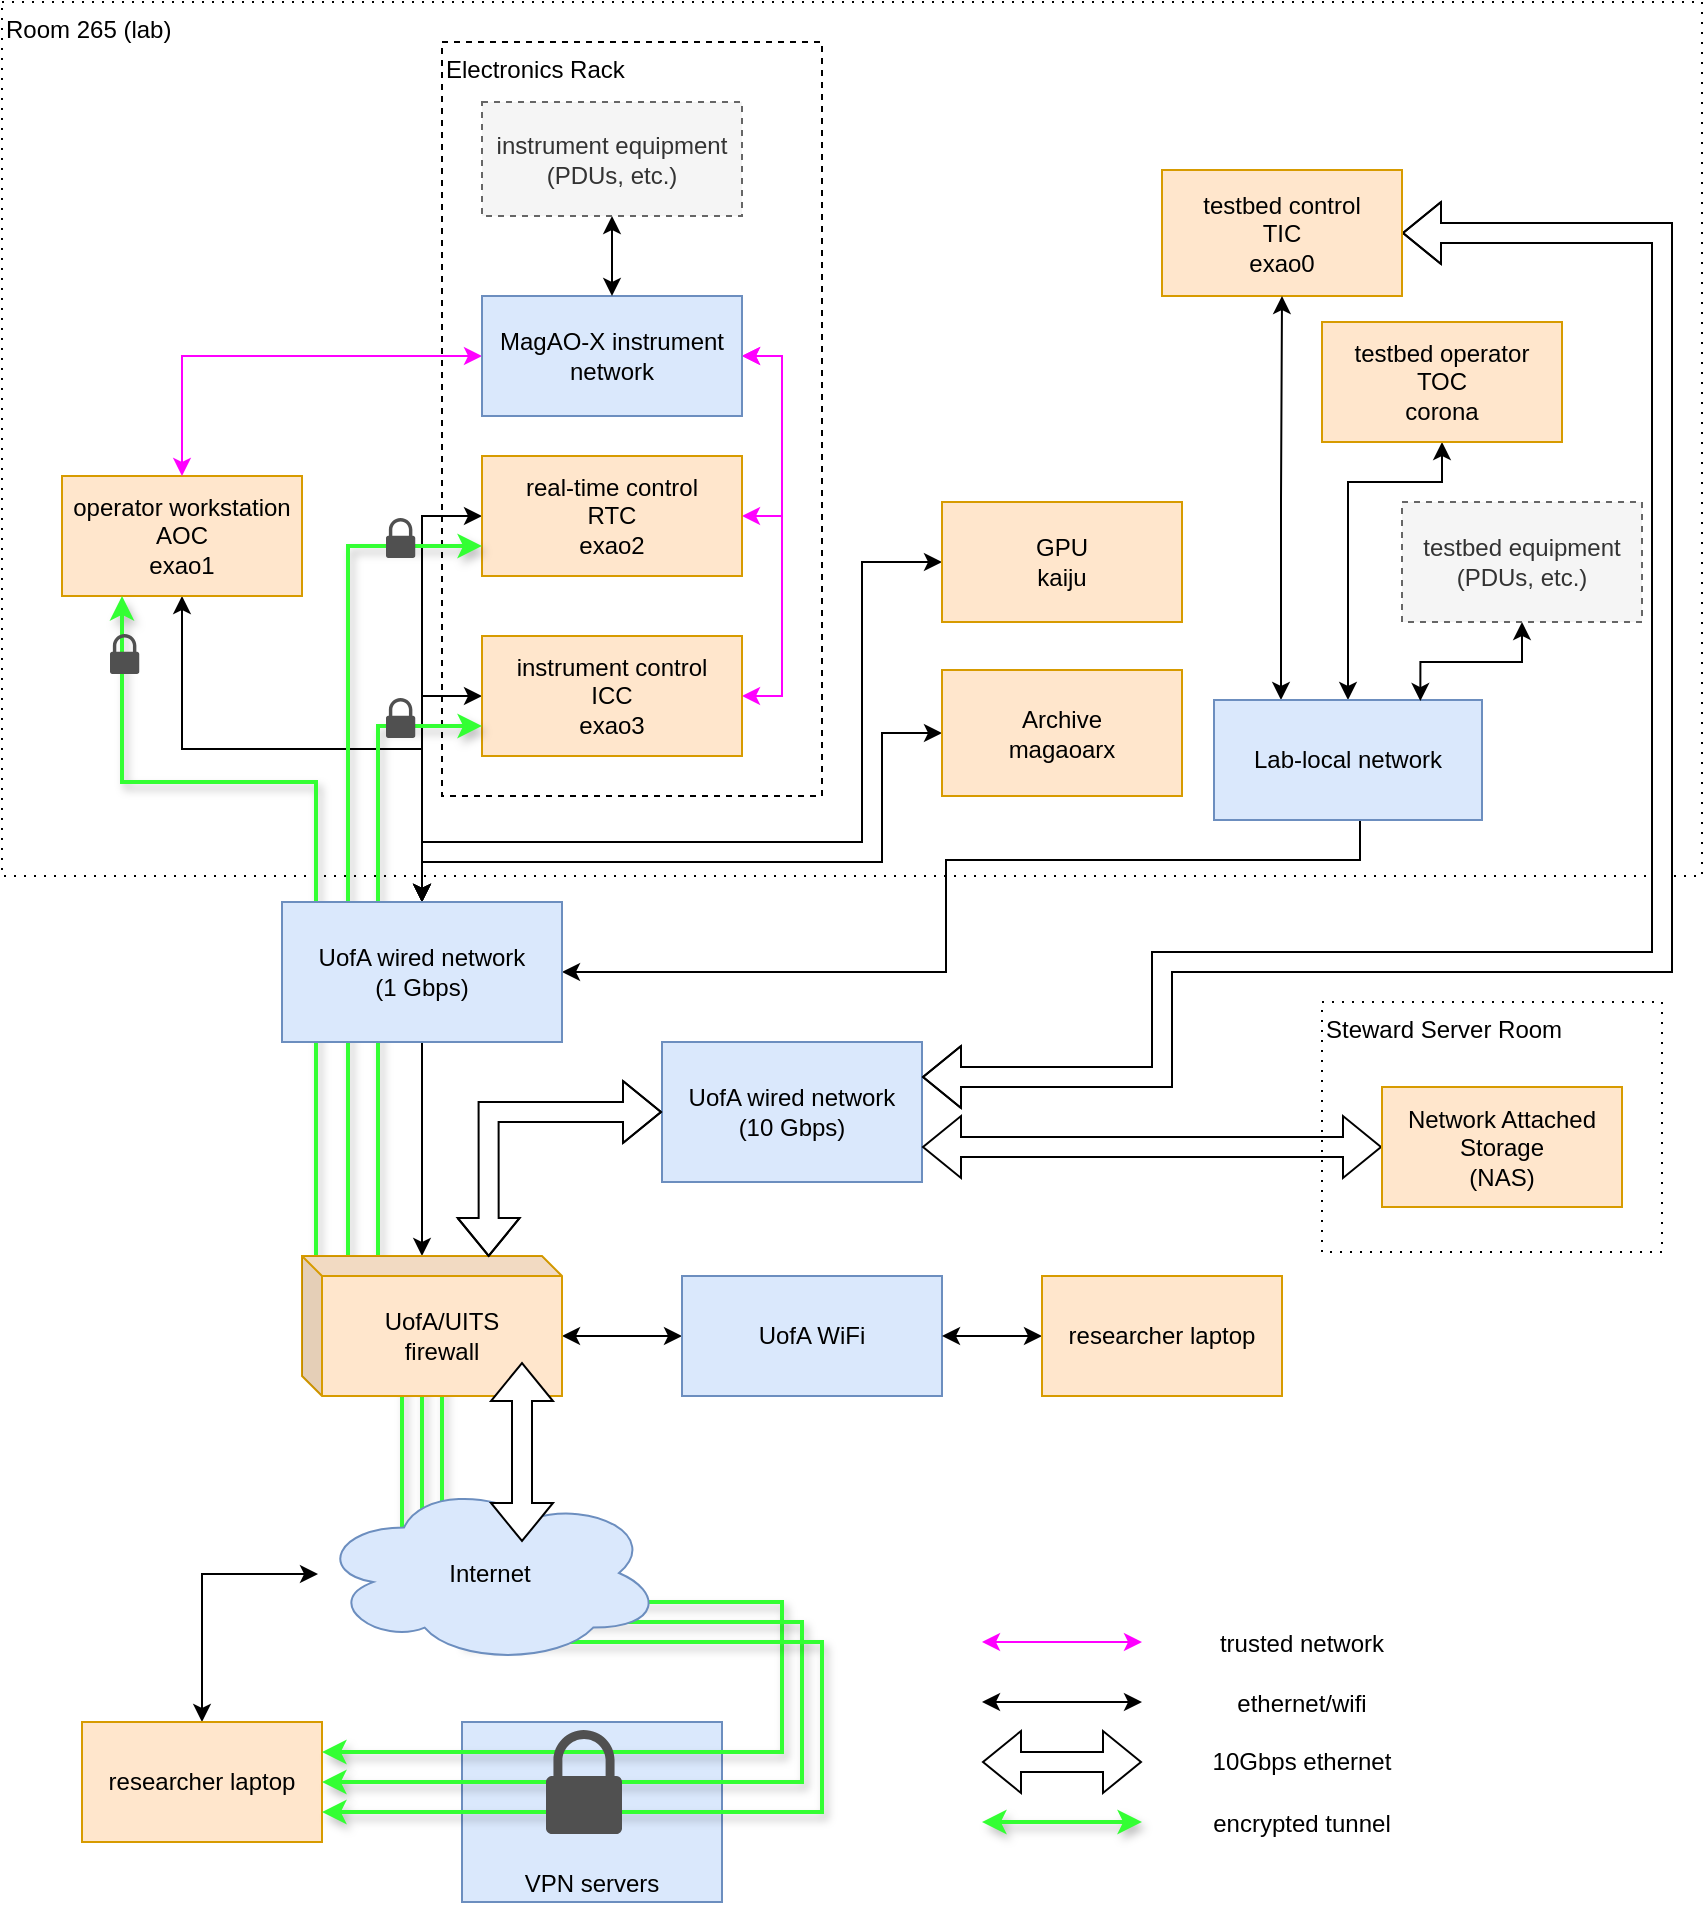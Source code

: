 <mxfile version="21.6.6" type="dropbox">
  <diagram name="Page-1" id="mkAPXSH0K4V1NmXlGoPF">
    <mxGraphModel dx="1314" dy="819" grid="1" gridSize="10" guides="1" tooltips="1" connect="1" arrows="1" fold="1" page="1" pageScale="1" pageWidth="850" pageHeight="1100" math="0" shadow="0">
      <root>
        <mxCell id="0" />
        <mxCell id="1" parent="0" />
        <mxCell id="75fUI03RNpnLS7jkSlaE-75" value="VPN servers" style="rounded=0;whiteSpace=wrap;html=1;fillColor=#dae8fc;strokeColor=#6c8ebf;verticalAlign=bottom;" parent="1" vertex="1">
          <mxGeometry x="230" y="860" width="130" height="90" as="geometry" />
        </mxCell>
        <mxCell id="75fUI03RNpnLS7jkSlaE-55" value="Steward Server Room" style="rounded=0;whiteSpace=wrap;html=1;fillColor=none;align=left;verticalAlign=top;dashed=1;dashPattern=1 4;" parent="1" vertex="1">
          <mxGeometry x="660" y="500" width="170" height="125" as="geometry" />
        </mxCell>
        <mxCell id="75fUI03RNpnLS7jkSlaE-30" value="Room 265 (lab)" style="rounded=0;whiteSpace=wrap;html=1;fillColor=none;align=left;verticalAlign=top;dashed=1;dashPattern=1 4;" parent="1" vertex="1">
          <mxGeometry width="850" height="437" as="geometry" />
        </mxCell>
        <mxCell id="75fUI03RNpnLS7jkSlaE-4" value="Electronics Rack" style="rounded=0;whiteSpace=wrap;html=1;fillColor=none;align=left;verticalAlign=top;dashed=1;" parent="1" vertex="1">
          <mxGeometry x="220" y="20" width="190" height="377" as="geometry" />
        </mxCell>
        <mxCell id="75fUI03RNpnLS7jkSlaE-70" style="edgeStyle=orthogonalEdgeStyle;rounded=0;orthogonalLoop=1;jettySize=auto;html=1;exitX=0.5;exitY=1;exitDx=0;exitDy=0;entryX=0.5;entryY=0;entryDx=0;entryDy=0;startArrow=classic;startFill=1;" parent="1" source="75fUI03RNpnLS7jkSlaE-1" target="75fUI03RNpnLS7jkSlaE-56" edge="1">
          <mxGeometry relative="1" as="geometry" />
        </mxCell>
        <mxCell id="75fUI03RNpnLS7jkSlaE-1" value="operator workstation&lt;br&gt;&lt;div&gt;AOC&lt;/div&gt;&lt;div&gt;exao1&lt;br&gt;&lt;/div&gt;" style="rounded=0;whiteSpace=wrap;html=1;fillColor=#ffe6cc;strokeColor=#d79b00;" parent="1" vertex="1">
          <mxGeometry x="30" y="237" width="120" height="60" as="geometry" />
        </mxCell>
        <mxCell id="75fUI03RNpnLS7jkSlaE-39" style="edgeStyle=orthogonalEdgeStyle;rounded=0;orthogonalLoop=1;jettySize=auto;html=1;exitX=1;exitY=0.5;exitDx=0;exitDy=0;strokeColor=#FF00FF;startArrow=classic;startFill=1;" parent="1" source="75fUI03RNpnLS7jkSlaE-2" edge="1">
          <mxGeometry relative="1" as="geometry">
            <mxPoint x="370" y="177" as="targetPoint" />
            <Array as="points">
              <mxPoint x="390" y="347" />
              <mxPoint x="390" y="177" />
            </Array>
          </mxGeometry>
        </mxCell>
        <mxCell id="75fUI03RNpnLS7jkSlaE-88" style="edgeStyle=orthogonalEdgeStyle;rounded=0;orthogonalLoop=1;jettySize=auto;html=1;exitX=0;exitY=0.5;exitDx=0;exitDy=0;entryX=0.5;entryY=0;entryDx=0;entryDy=0;startArrow=classic;startFill=1;" parent="1" source="75fUI03RNpnLS7jkSlaE-2" target="75fUI03RNpnLS7jkSlaE-56" edge="1">
          <mxGeometry relative="1" as="geometry" />
        </mxCell>
        <mxCell id="75fUI03RNpnLS7jkSlaE-2" value="&lt;div&gt;instrument control&lt;/div&gt;&lt;div&gt;ICC&lt;/div&gt;&lt;div&gt;exao3&lt;br&gt;&lt;/div&gt;" style="rounded=0;whiteSpace=wrap;html=1;fillColor=#ffe6cc;strokeColor=#d79b00;" parent="1" vertex="1">
          <mxGeometry x="240" y="317" width="130" height="60" as="geometry" />
        </mxCell>
        <mxCell id="75fUI03RNpnLS7jkSlaE-38" style="edgeStyle=orthogonalEdgeStyle;rounded=0;orthogonalLoop=1;jettySize=auto;html=1;exitX=1;exitY=0.5;exitDx=0;exitDy=0;entryX=1;entryY=0.5;entryDx=0;entryDy=0;strokeColor=#FF00FF;startArrow=classic;startFill=1;" parent="1" source="75fUI03RNpnLS7jkSlaE-3" target="75fUI03RNpnLS7jkSlaE-14" edge="1">
          <mxGeometry relative="1" as="geometry" />
        </mxCell>
        <mxCell id="75fUI03RNpnLS7jkSlaE-71" style="edgeStyle=orthogonalEdgeStyle;rounded=0;orthogonalLoop=1;jettySize=auto;html=1;exitX=0;exitY=0.5;exitDx=0;exitDy=0;entryX=0.5;entryY=0;entryDx=0;entryDy=0;startArrow=classic;startFill=1;" parent="1" source="75fUI03RNpnLS7jkSlaE-3" target="75fUI03RNpnLS7jkSlaE-56" edge="1">
          <mxGeometry relative="1" as="geometry">
            <Array as="points">
              <mxPoint x="210" y="257" />
            </Array>
          </mxGeometry>
        </mxCell>
        <mxCell id="75fUI03RNpnLS7jkSlaE-3" value="&lt;div&gt;real-time control&lt;/div&gt;&lt;div&gt;RTC&lt;/div&gt;&lt;div&gt;exao2&lt;br&gt;&lt;/div&gt;" style="rounded=0;whiteSpace=wrap;html=1;fillColor=#ffe6cc;strokeColor=#d79b00;" parent="1" vertex="1">
          <mxGeometry x="240" y="227" width="130" height="60" as="geometry" />
        </mxCell>
        <mxCell id="75fUI03RNpnLS7jkSlaE-9" value="&lt;div&gt;UofA wired network&lt;/div&gt;&lt;div&gt;(10 Gbps)&lt;br&gt;&lt;/div&gt;" style="rounded=0;whiteSpace=wrap;html=1;fillColor=#dae8fc;strokeColor=#6c8ebf;" parent="1" vertex="1">
          <mxGeometry x="330" y="520" width="130" height="70" as="geometry" />
        </mxCell>
        <mxCell id="75fUI03RNpnLS7jkSlaE-37" style="edgeStyle=orthogonalEdgeStyle;rounded=0;orthogonalLoop=1;jettySize=auto;html=1;exitX=0;exitY=0.5;exitDx=0;exitDy=0;entryX=0.5;entryY=0;entryDx=0;entryDy=0;startArrow=classic;startFill=1;strokeColor=#FF00FF;" parent="1" source="75fUI03RNpnLS7jkSlaE-14" target="75fUI03RNpnLS7jkSlaE-1" edge="1">
          <mxGeometry relative="1" as="geometry">
            <Array as="points">
              <mxPoint x="90" y="177" />
            </Array>
          </mxGeometry>
        </mxCell>
        <mxCell id="75fUI03RNpnLS7jkSlaE-14" value="MagAO-X instrument network" style="rounded=0;whiteSpace=wrap;html=1;fillColor=#dae8fc;strokeColor=#6c8ebf;" parent="1" vertex="1">
          <mxGeometry x="240" y="147" width="130" height="60" as="geometry" />
        </mxCell>
        <mxCell id="75fUI03RNpnLS7jkSlaE-27" style="edgeStyle=orthogonalEdgeStyle;rounded=0;orthogonalLoop=1;jettySize=auto;html=1;exitX=0;exitY=0.5;exitDx=0;exitDy=0;entryX=0;entryY=0;entryDx=130;entryDy=40;entryPerimeter=0;startArrow=classic;startFill=1;" parent="1" source="75fUI03RNpnLS7jkSlaE-23" target="75fUI03RNpnLS7jkSlaE-6" edge="1">
          <mxGeometry relative="1" as="geometry" />
        </mxCell>
        <mxCell id="75fUI03RNpnLS7jkSlaE-23" value="UofA WiFi" style="rounded=0;whiteSpace=wrap;html=1;fillColor=#dae8fc;strokeColor=#6c8ebf;" parent="1" vertex="1">
          <mxGeometry x="340" y="637" width="130" height="60" as="geometry" />
        </mxCell>
        <mxCell id="75fUI03RNpnLS7jkSlaE-25" style="edgeStyle=orthogonalEdgeStyle;rounded=0;orthogonalLoop=1;jettySize=auto;html=1;exitX=0;exitY=0.5;exitDx=0;exitDy=0;entryX=1;entryY=0.5;entryDx=0;entryDy=0;startArrow=classic;startFill=1;" parent="1" source="75fUI03RNpnLS7jkSlaE-24" target="75fUI03RNpnLS7jkSlaE-23" edge="1">
          <mxGeometry relative="1" as="geometry" />
        </mxCell>
        <mxCell id="75fUI03RNpnLS7jkSlaE-24" value="researcher laptop" style="rounded=0;whiteSpace=wrap;html=1;fillColor=#ffe6cc;strokeColor=#d79b00;" parent="1" vertex="1">
          <mxGeometry x="520" y="637" width="120" height="60" as="geometry" />
        </mxCell>
        <mxCell id="75fUI03RNpnLS7jkSlaE-73" style="edgeStyle=orthogonalEdgeStyle;rounded=0;orthogonalLoop=1;jettySize=auto;html=1;exitX=0;exitY=0.5;exitDx=0;exitDy=0;entryX=1;entryY=0.75;entryDx=0;entryDy=0;shape=flexArrow;startArrow=block;" parent="1" source="75fUI03RNpnLS7jkSlaE-31" target="75fUI03RNpnLS7jkSlaE-9" edge="1">
          <mxGeometry relative="1" as="geometry" />
        </mxCell>
        <mxCell id="75fUI03RNpnLS7jkSlaE-31" value="&lt;div&gt;Network Attached Storage&lt;/div&gt;&lt;div&gt;(NAS)&lt;br&gt;&lt;/div&gt;" style="rounded=0;whiteSpace=wrap;html=1;fillColor=#ffe6cc;strokeColor=#d79b00;" parent="1" vertex="1">
          <mxGeometry x="690" y="542.5" width="120" height="60" as="geometry" />
        </mxCell>
        <mxCell id="75fUI03RNpnLS7jkSlaE-65" style="edgeStyle=orthogonalEdgeStyle;rounded=0;orthogonalLoop=1;jettySize=auto;html=1;exitX=1;exitY=0.5;exitDx=0;exitDy=0;entryX=1;entryY=0.25;entryDx=0;entryDy=0;shape=flexArrow;startArrow=block;fillColor=default;" parent="1" source="75fUI03RNpnLS7jkSlaE-40" target="75fUI03RNpnLS7jkSlaE-9" edge="1">
          <mxGeometry relative="1" as="geometry">
            <Array as="points">
              <mxPoint x="830" y="116" />
              <mxPoint x="830" y="480" />
              <mxPoint x="580" y="480" />
              <mxPoint x="580" y="538" />
            </Array>
          </mxGeometry>
        </mxCell>
        <mxCell id="75fUI03RNpnLS7jkSlaE-40" value="&lt;div&gt;testbed control&lt;/div&gt;&lt;div&gt;TIC&lt;br&gt;&lt;/div&gt;&lt;div&gt;exao0&lt;br&gt;&lt;/div&gt;" style="rounded=0;whiteSpace=wrap;html=1;fillColor=#ffe6cc;strokeColor=#d79b00;" parent="1" vertex="1">
          <mxGeometry x="580" y="84" width="120" height="63" as="geometry" />
        </mxCell>
        <mxCell id="75fUI03RNpnLS7jkSlaE-98" style="edgeStyle=orthogonalEdgeStyle;rounded=0;orthogonalLoop=1;jettySize=auto;html=1;exitX=0;exitY=0.5;exitDx=0;exitDy=0;entryX=0.5;entryY=0;entryDx=0;entryDy=0;startArrow=classic;startFill=1;" parent="1" source="75fUI03RNpnLS7jkSlaE-41" target="75fUI03RNpnLS7jkSlaE-56" edge="1">
          <mxGeometry relative="1" as="geometry">
            <Array as="points">
              <mxPoint x="440" y="366" />
              <mxPoint x="440" y="430" />
              <mxPoint x="210" y="430" />
            </Array>
          </mxGeometry>
        </mxCell>
        <mxCell id="75fUI03RNpnLS7jkSlaE-41" value="&lt;div&gt;Archive&lt;/div&gt;&lt;div&gt;magaoarx&lt;br&gt;&lt;/div&gt;" style="rounded=0;whiteSpace=wrap;html=1;fillColor=#ffe6cc;strokeColor=#d79b00;" parent="1" vertex="1">
          <mxGeometry x="470" y="334" width="120" height="63" as="geometry" />
        </mxCell>
        <mxCell id="75fUI03RNpnLS7jkSlaE-64" style="edgeStyle=orthogonalEdgeStyle;rounded=0;orthogonalLoop=1;jettySize=auto;html=1;exitX=0.5;exitY=1;exitDx=0;exitDy=0;entryX=1;entryY=0.5;entryDx=0;entryDy=0;" parent="1" source="75fUI03RNpnLS7jkSlaE-42" target="75fUI03RNpnLS7jkSlaE-56" edge="1">
          <mxGeometry relative="1" as="geometry">
            <Array as="points">
              <mxPoint x="679" y="429" />
              <mxPoint x="472" y="429" />
              <mxPoint x="472" y="485" />
            </Array>
          </mxGeometry>
        </mxCell>
        <mxCell id="qFEIFFxvHMP7HtGWtSqn-1" style="edgeStyle=orthogonalEdgeStyle;rounded=0;orthogonalLoop=1;jettySize=auto;html=1;exitX=0.5;exitY=0;exitDx=0;exitDy=0;entryX=0.5;entryY=1;entryDx=0;entryDy=0;startArrow=classic;startFill=1;" edge="1" parent="1" source="75fUI03RNpnLS7jkSlaE-42" target="75fUI03RNpnLS7jkSlaE-43">
          <mxGeometry relative="1" as="geometry">
            <Array as="points">
              <mxPoint x="673" y="240" />
              <mxPoint x="720" y="240" />
            </Array>
          </mxGeometry>
        </mxCell>
        <mxCell id="qFEIFFxvHMP7HtGWtSqn-2" style="edgeStyle=orthogonalEdgeStyle;rounded=0;orthogonalLoop=1;jettySize=auto;html=1;exitX=0.25;exitY=0;exitDx=0;exitDy=0;entryX=0.5;entryY=1;entryDx=0;entryDy=0;startArrow=classic;startFill=1;" edge="1" parent="1" source="75fUI03RNpnLS7jkSlaE-42" target="75fUI03RNpnLS7jkSlaE-40">
          <mxGeometry relative="1" as="geometry" />
        </mxCell>
        <mxCell id="75fUI03RNpnLS7jkSlaE-42" value="Lab-local network" style="rounded=0;whiteSpace=wrap;html=1;fillColor=#dae8fc;strokeColor=#6c8ebf;" parent="1" vertex="1">
          <mxGeometry x="606" y="349" width="134" height="60" as="geometry" />
        </mxCell>
        <mxCell id="75fUI03RNpnLS7jkSlaE-43" value="&lt;div&gt;testbed operator&lt;/div&gt;&lt;div&gt;TOC&lt;/div&gt;&lt;div&gt;corona&lt;br&gt;&lt;/div&gt;" style="rounded=0;whiteSpace=wrap;html=1;fillColor=#ffe6cc;strokeColor=#d79b00;" parent="1" vertex="1">
          <mxGeometry x="660" y="160" width="120" height="60" as="geometry" />
        </mxCell>
        <mxCell id="75fUI03RNpnLS7jkSlaE-97" style="edgeStyle=orthogonalEdgeStyle;rounded=0;orthogonalLoop=1;jettySize=auto;html=1;exitX=0;exitY=0.5;exitDx=0;exitDy=0;entryX=0.5;entryY=0;entryDx=0;entryDy=0;startArrow=classic;startFill=1;" parent="1" source="75fUI03RNpnLS7jkSlaE-44" target="75fUI03RNpnLS7jkSlaE-56" edge="1">
          <mxGeometry relative="1" as="geometry">
            <Array as="points">
              <mxPoint x="430" y="280" />
              <mxPoint x="430" y="420" />
              <mxPoint x="210" y="420" />
            </Array>
          </mxGeometry>
        </mxCell>
        <mxCell id="75fUI03RNpnLS7jkSlaE-44" value="&lt;div&gt;GPU&lt;/div&gt;&lt;div&gt;kaiju&lt;br&gt;&lt;/div&gt;" style="rounded=0;whiteSpace=wrap;html=1;fillColor=#ffe6cc;strokeColor=#d79b00;" parent="1" vertex="1">
          <mxGeometry x="470" y="250" width="120" height="60" as="geometry" />
        </mxCell>
        <mxCell id="75fUI03RNpnLS7jkSlaE-101" style="edgeStyle=orthogonalEdgeStyle;rounded=0;orthogonalLoop=1;jettySize=auto;html=1;exitX=0.5;exitY=1;exitDx=0;exitDy=0;entryX=0.77;entryY=0.009;entryDx=0;entryDy=0;startArrow=classic;startFill=1;entryPerimeter=0;" parent="1" source="75fUI03RNpnLS7jkSlaE-53" target="75fUI03RNpnLS7jkSlaE-42" edge="1">
          <mxGeometry relative="1" as="geometry">
            <Array as="points">
              <mxPoint x="760" y="330" />
              <mxPoint x="709" y="330" />
            </Array>
          </mxGeometry>
        </mxCell>
        <mxCell id="75fUI03RNpnLS7jkSlaE-53" value="&lt;div&gt;testbed equipment&lt;/div&gt;&lt;div&gt;(PDUs, etc.)&lt;br&gt;&lt;/div&gt;" style="rounded=0;whiteSpace=wrap;html=1;fillColor=#f5f5f5;strokeColor=#666666;fontColor=#333333;dashed=1;" parent="1" vertex="1">
          <mxGeometry x="700" y="250" width="120" height="60" as="geometry" />
        </mxCell>
        <mxCell id="75fUI03RNpnLS7jkSlaE-63" style="edgeStyle=orthogonalEdgeStyle;rounded=0;orthogonalLoop=1;jettySize=auto;html=1;exitX=0.5;exitY=1;exitDx=0;exitDy=0;entryX=0.5;entryY=0;entryDx=0;entryDy=0;startArrow=classic;startFill=1;" parent="1" source="75fUI03RNpnLS7jkSlaE-62" target="75fUI03RNpnLS7jkSlaE-14" edge="1">
          <mxGeometry relative="1" as="geometry" />
        </mxCell>
        <mxCell id="75fUI03RNpnLS7jkSlaE-62" value="&lt;div&gt;instrument equipment&lt;/div&gt;&lt;div&gt;(PDUs, etc.)&lt;br&gt;&lt;/div&gt;" style="rounded=0;whiteSpace=wrap;html=1;fillColor=#f5f5f5;strokeColor=#666666;fontColor=#333333;dashed=1;" parent="1" vertex="1">
          <mxGeometry x="240" y="50" width="130" height="57" as="geometry" />
        </mxCell>
        <mxCell id="75fUI03RNpnLS7jkSlaE-76" style="edgeStyle=orthogonalEdgeStyle;rounded=0;orthogonalLoop=1;jettySize=auto;html=1;exitX=0.5;exitY=0;exitDx=0;exitDy=0;startArrow=classic;startFill=1;" parent="1" source="75fUI03RNpnLS7jkSlaE-74" target="75fUI03RNpnLS7jkSlaE-5" edge="1">
          <mxGeometry relative="1" as="geometry">
            <Array as="points">
              <mxPoint x="100" y="786" />
            </Array>
          </mxGeometry>
        </mxCell>
        <mxCell id="75fUI03RNpnLS7jkSlaE-74" value="researcher laptop" style="rounded=0;whiteSpace=wrap;html=1;fillColor=#ffe6cc;strokeColor=#d79b00;" parent="1" vertex="1">
          <mxGeometry x="40" y="860" width="120" height="60" as="geometry" />
        </mxCell>
        <mxCell id="75fUI03RNpnLS7jkSlaE-79" style="edgeStyle=orthogonalEdgeStyle;rounded=0;orthogonalLoop=1;jettySize=auto;html=1;exitX=1;exitY=0.25;exitDx=0;exitDy=0;entryX=0.25;entryY=1;entryDx=0;entryDy=0;strokeColor=#33FF33;startArrow=classic;startFill=1;shadow=1;strokeWidth=2;" parent="1" source="75fUI03RNpnLS7jkSlaE-74" target="75fUI03RNpnLS7jkSlaE-1" edge="1">
          <mxGeometry relative="1" as="geometry">
            <mxPoint x="180" y="580" as="targetPoint" />
            <Array as="points">
              <mxPoint x="390" y="875" />
              <mxPoint x="390" y="800" />
              <mxPoint x="210" y="800" />
              <mxPoint x="210" y="790" />
              <mxPoint x="200" y="790" />
              <mxPoint x="200" y="680" />
              <mxPoint x="157" y="680" />
              <mxPoint x="157" y="390" />
              <mxPoint x="60" y="390" />
            </Array>
          </mxGeometry>
        </mxCell>
        <mxCell id="75fUI03RNpnLS7jkSlaE-82" style="edgeStyle=orthogonalEdgeStyle;rounded=0;orthogonalLoop=1;jettySize=auto;html=1;exitX=1;exitY=0.5;exitDx=0;exitDy=0;entryX=0;entryY=0.75;entryDx=0;entryDy=0;strokeColor=#33FF33;startArrow=classic;startFill=1;shadow=1;strokeWidth=2;" parent="1" source="75fUI03RNpnLS7jkSlaE-74" target="75fUI03RNpnLS7jkSlaE-3" edge="1">
          <mxGeometry relative="1" as="geometry">
            <mxPoint x="70" y="307" as="targetPoint" />
            <mxPoint x="370" y="900" as="sourcePoint" />
            <Array as="points">
              <mxPoint x="400" y="890" />
              <mxPoint x="400" y="810" />
              <mxPoint x="220" y="810" />
              <mxPoint x="220" y="800" />
              <mxPoint x="210" y="800" />
              <mxPoint x="210" y="690" />
              <mxPoint x="173" y="690" />
              <mxPoint x="173" y="272" />
            </Array>
          </mxGeometry>
        </mxCell>
        <mxCell id="75fUI03RNpnLS7jkSlaE-83" style="edgeStyle=orthogonalEdgeStyle;rounded=0;orthogonalLoop=1;jettySize=auto;html=1;exitX=1;exitY=0.75;exitDx=0;exitDy=0;entryX=0;entryY=0.75;entryDx=0;entryDy=0;strokeColor=#33FF33;startArrow=classic;startFill=1;shadow=1;strokeWidth=2;" parent="1" source="75fUI03RNpnLS7jkSlaE-74" target="75fUI03RNpnLS7jkSlaE-2" edge="1">
          <mxGeometry relative="1" as="geometry">
            <mxPoint x="250" y="282" as="targetPoint" />
            <mxPoint x="380" y="910" as="sourcePoint" />
            <Array as="points">
              <mxPoint x="410" y="905" />
              <mxPoint x="410" y="820" />
              <mxPoint x="230" y="820" />
              <mxPoint x="230" y="810" />
              <mxPoint x="220" y="810" />
              <mxPoint x="220" y="689" />
              <mxPoint x="188" y="689" />
              <mxPoint x="188" y="362" />
            </Array>
          </mxGeometry>
        </mxCell>
        <mxCell id="75fUI03RNpnLS7jkSlaE-99" style="edgeStyle=orthogonalEdgeStyle;rounded=0;orthogonalLoop=1;jettySize=auto;html=1;exitX=0.5;exitY=1;exitDx=0;exitDy=0;entryX=0;entryY=0;entryDx=60;entryDy=0;entryPerimeter=0;" parent="1" source="75fUI03RNpnLS7jkSlaE-56" target="75fUI03RNpnLS7jkSlaE-6" edge="1">
          <mxGeometry relative="1" as="geometry" />
        </mxCell>
        <mxCell id="75fUI03RNpnLS7jkSlaE-56" value="&lt;div&gt;UofA wired network&lt;/div&gt;&lt;div&gt;(1 Gbps)&lt;br&gt;&lt;/div&gt;" style="rounded=0;whiteSpace=wrap;html=1;fillColor=#dae8fc;strokeColor=#6c8ebf;" parent="1" vertex="1">
          <mxGeometry x="140" y="450" width="140" height="70" as="geometry" />
        </mxCell>
        <mxCell id="75fUI03RNpnLS7jkSlaE-6" value="&lt;div&gt;UofA/UITS&lt;/div&gt;&lt;div&gt;firewall&lt;br&gt;&lt;/div&gt;" style="shape=cube;whiteSpace=wrap;html=1;boundedLbl=1;backgroundOutline=1;darkOpacity=0.05;darkOpacity2=0.1;size=10;fillColor=#ffe6cc;strokeColor=#d79b00;" parent="1" vertex="1">
          <mxGeometry x="150" y="627" width="130" height="70" as="geometry" />
        </mxCell>
        <mxCell id="75fUI03RNpnLS7jkSlaE-5" value="Internet" style="ellipse;shape=cloud;whiteSpace=wrap;html=1;fillColor=#dae8fc;strokeColor=#6c8ebf;" parent="1" vertex="1">
          <mxGeometry x="158" y="740" width="172" height="91" as="geometry" />
        </mxCell>
        <mxCell id="75fUI03RNpnLS7jkSlaE-87" value="" style="shape=flexArrow;endArrow=classic;startArrow=classic;html=1;rounded=0;fillColor=default;" parent="1" edge="1">
          <mxGeometry width="100" height="100" relative="1" as="geometry">
            <mxPoint x="260" y="770" as="sourcePoint" />
            <mxPoint x="260" y="680" as="targetPoint" />
          </mxGeometry>
        </mxCell>
        <mxCell id="75fUI03RNpnLS7jkSlaE-68" style="edgeStyle=orthogonalEdgeStyle;rounded=0;orthogonalLoop=1;jettySize=auto;html=1;exitX=0;exitY=0.5;exitDx=0;exitDy=0;entryX=0.718;entryY=0.007;entryDx=0;entryDy=0;entryPerimeter=0;shape=flexArrow;startArrow=block;fillColor=default;" parent="1" source="75fUI03RNpnLS7jkSlaE-9" target="75fUI03RNpnLS7jkSlaE-6" edge="1">
          <mxGeometry relative="1" as="geometry" />
        </mxCell>
        <mxCell id="75fUI03RNpnLS7jkSlaE-102" value="" style="sketch=0;pointerEvents=1;shadow=0;dashed=0;html=1;strokeColor=none;fillColor=#505050;labelPosition=center;verticalLabelPosition=bottom;verticalAlign=top;outlineConnect=0;align=center;shape=mxgraph.office.security.lock_protected;" parent="1" vertex="1">
          <mxGeometry x="272" y="864" width="38" height="52" as="geometry" />
        </mxCell>
        <mxCell id="75fUI03RNpnLS7jkSlaE-105" value="" style="sketch=0;pointerEvents=1;shadow=0;dashed=0;html=1;strokeColor=none;fillColor=#505050;labelPosition=center;verticalLabelPosition=bottom;verticalAlign=top;outlineConnect=0;align=center;shape=mxgraph.office.security.lock_protected;" parent="1" vertex="1">
          <mxGeometry x="54" y="316" width="14.62" height="20" as="geometry" />
        </mxCell>
        <mxCell id="75fUI03RNpnLS7jkSlaE-106" value="" style="sketch=0;pointerEvents=1;shadow=0;dashed=0;html=1;strokeColor=none;fillColor=#505050;labelPosition=center;verticalLabelPosition=bottom;verticalAlign=top;outlineConnect=0;align=center;shape=mxgraph.office.security.lock_protected;" parent="1" vertex="1">
          <mxGeometry x="192" y="258" width="14.62" height="20" as="geometry" />
        </mxCell>
        <mxCell id="75fUI03RNpnLS7jkSlaE-107" value="" style="sketch=0;pointerEvents=1;shadow=0;dashed=0;html=1;strokeColor=none;fillColor=#505050;labelPosition=center;verticalLabelPosition=bottom;verticalAlign=top;outlineConnect=0;align=center;shape=mxgraph.office.security.lock_protected;" parent="1" vertex="1">
          <mxGeometry x="192" y="348" width="14.62" height="20" as="geometry" />
        </mxCell>
        <mxCell id="75fUI03RNpnLS7jkSlaE-108" value="" style="endArrow=classic;startArrow=classic;html=1;rounded=0;" parent="1" edge="1">
          <mxGeometry width="50" height="50" relative="1" as="geometry">
            <mxPoint x="490" y="850" as="sourcePoint" />
            <mxPoint x="570" y="850" as="targetPoint" />
          </mxGeometry>
        </mxCell>
        <mxCell id="75fUI03RNpnLS7jkSlaE-109" value="" style="shape=flexArrow;endArrow=classic;startArrow=classic;html=1;rounded=0;fillColor=default;" parent="1" edge="1">
          <mxGeometry width="100" height="100" relative="1" as="geometry">
            <mxPoint x="490" y="880" as="sourcePoint" />
            <mxPoint x="570" y="880" as="targetPoint" />
          </mxGeometry>
        </mxCell>
        <mxCell id="75fUI03RNpnLS7jkSlaE-110" value="" style="endArrow=classic;startArrow=classic;html=1;rounded=0;strokeColor=#33FF33;startFill=1;shadow=1;strokeWidth=2;" parent="1" edge="1">
          <mxGeometry width="50" height="50" relative="1" as="geometry">
            <mxPoint x="490" y="910" as="sourcePoint" />
            <mxPoint x="570" y="910" as="targetPoint" />
          </mxGeometry>
        </mxCell>
        <mxCell id="75fUI03RNpnLS7jkSlaE-111" value="" style="endArrow=classic;startArrow=classic;html=1;rounded=0;strokeColor=#FF00FF;" parent="1" edge="1">
          <mxGeometry width="50" height="50" relative="1" as="geometry">
            <mxPoint x="490" y="820" as="sourcePoint" />
            <mxPoint x="570" y="820" as="targetPoint" />
          </mxGeometry>
        </mxCell>
        <mxCell id="75fUI03RNpnLS7jkSlaE-112" value="trusted network" style="text;html=1;strokeColor=none;fillColor=none;align=center;verticalAlign=middle;whiteSpace=wrap;rounded=0;" parent="1" vertex="1">
          <mxGeometry x="590" y="811" width="120" height="19" as="geometry" />
        </mxCell>
        <mxCell id="75fUI03RNpnLS7jkSlaE-113" value="ethernet/wifi" style="text;html=1;strokeColor=none;fillColor=none;align=center;verticalAlign=middle;whiteSpace=wrap;rounded=0;" parent="1" vertex="1">
          <mxGeometry x="590" y="841" width="120" height="19" as="geometry" />
        </mxCell>
        <mxCell id="75fUI03RNpnLS7jkSlaE-114" value="10Gbps ethernet" style="text;html=1;strokeColor=none;fillColor=none;align=center;verticalAlign=middle;whiteSpace=wrap;rounded=0;" parent="1" vertex="1">
          <mxGeometry x="590" y="870" width="120" height="19" as="geometry" />
        </mxCell>
        <mxCell id="75fUI03RNpnLS7jkSlaE-115" value="encrypted tunnel" style="text;html=1;strokeColor=none;fillColor=none;align=center;verticalAlign=middle;whiteSpace=wrap;rounded=0;" parent="1" vertex="1">
          <mxGeometry x="590" y="901" width="120" height="19" as="geometry" />
        </mxCell>
      </root>
    </mxGraphModel>
  </diagram>
</mxfile>
